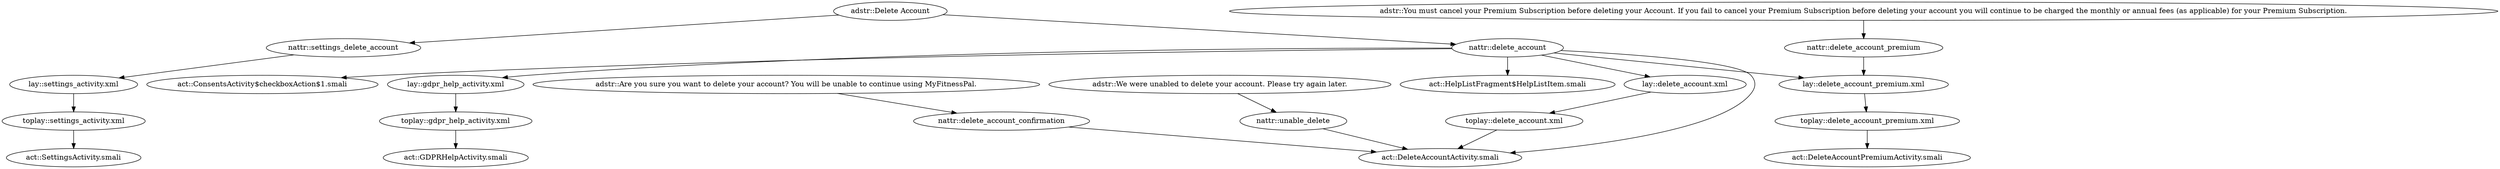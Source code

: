 digraph G {
"adstr::Delete Account" -> "nattr::delete_account"
"adstr::Delete Account" -> "nattr::settings_delete_account"
"adstr::Are you sure you want to delete your account? You will be unable to continue using MyFitnessPal." -> "nattr::delete_account_confirmation"
"adstr::We were unabled to delete your account. Please try again later." -> "nattr::unable_delete"
"adstr::You must cancel your Premium Subscription before deleting your Account. If you fail to cancel your Premium Subscription before deleting your account you will continue to be charged the monthly or annual fees (as applicable) for your Premium Subscription." -> "nattr::delete_account_premium"
"nattr::delete_account" -> "lay::delete_account_premium.xml"
"nattr::delete_account" -> "lay::delete_account.xml"
"nattr::delete_account" -> "lay::gdpr_help_activity.xml"
"nattr::settings_delete_account" -> "lay::settings_activity.xml"
"nattr::delete_account_premium" -> "lay::delete_account_premium.xml"
"nattr::delete_account" -> "act::HelpListFragment$HelpListItem.smali"
"nattr::delete_account" -> "act::ConsentsActivity$checkboxAction$1.smali"
"nattr::delete_account" -> "act::DeleteAccountActivity.smali"
"nattr::delete_account_confirmation" -> "act::DeleteAccountActivity.smali"
"nattr::unable_delete" -> "act::DeleteAccountActivity.smali"
"lay::delete_account_premium.xml" -> "toplay::delete_account_premium.xml"
"lay::delete_account.xml" -> "toplay::delete_account.xml"
"lay::gdpr_help_activity.xml" -> "toplay::gdpr_help_activity.xml"
"lay::settings_activity.xml" -> "toplay::settings_activity.xml"
"toplay::delete_account_premium.xml" -> "act::DeleteAccountPremiumActivity.smali"
"toplay::delete_account.xml" -> "act::DeleteAccountActivity.smali"
"toplay::gdpr_help_activity.xml" -> "act::GDPRHelpActivity.smali"
"toplay::settings_activity.xml" -> "act::SettingsActivity.smali"
}
